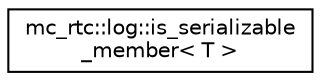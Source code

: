 digraph "Graphical Class Hierarchy"
{
 // INTERACTIVE_SVG=YES
 // LATEX_PDF_SIZE
  edge [fontname="Helvetica",fontsize="10",labelfontname="Helvetica",labelfontsize="10"];
  node [fontname="Helvetica",fontsize="10",shape=record];
  rankdir="LR";
  Node0 [label="mc_rtc::log::is_serializable\l_member\< T \>",height=0.2,width=0.4,color="black", fillcolor="white", style="filled",URL="$structmc__rtc_1_1log_1_1is__serializable__member.html",tooltip=" "];
}
